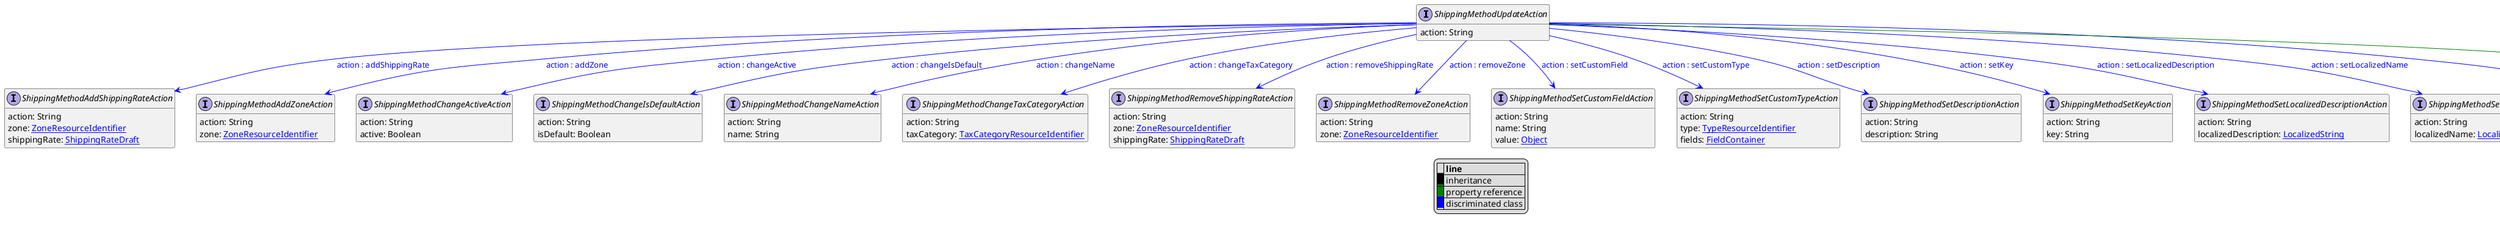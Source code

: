 @startuml

hide empty fields
hide empty methods
legend
|= |= line |
|<back:black>   </back>| inheritance |
|<back:green>   </back>| property reference |
|<back:blue>   </back>| discriminated class |
endlegend
interface ShippingMethodUpdateAction [[ShippingMethodUpdateAction.svg]]  {
    action: String
}


interface ShippingMethodAddShippingRateAction [[ShippingMethodAddShippingRateAction.svg]]  {
    action: String
    zone: [[ZoneResourceIdentifier.svg ZoneResourceIdentifier]]
    shippingRate: [[ShippingRateDraft.svg ShippingRateDraft]]
}
interface ShippingMethodAddZoneAction [[ShippingMethodAddZoneAction.svg]]  {
    action: String
    zone: [[ZoneResourceIdentifier.svg ZoneResourceIdentifier]]
}
interface ShippingMethodChangeActiveAction [[ShippingMethodChangeActiveAction.svg]]  {
    action: String
    active: Boolean
}
interface ShippingMethodChangeIsDefaultAction [[ShippingMethodChangeIsDefaultAction.svg]]  {
    action: String
    isDefault: Boolean
}
interface ShippingMethodChangeNameAction [[ShippingMethodChangeNameAction.svg]]  {
    action: String
    name: String
}
interface ShippingMethodChangeTaxCategoryAction [[ShippingMethodChangeTaxCategoryAction.svg]]  {
    action: String
    taxCategory: [[TaxCategoryResourceIdentifier.svg TaxCategoryResourceIdentifier]]
}
interface ShippingMethodRemoveShippingRateAction [[ShippingMethodRemoveShippingRateAction.svg]]  {
    action: String
    zone: [[ZoneResourceIdentifier.svg ZoneResourceIdentifier]]
    shippingRate: [[ShippingRateDraft.svg ShippingRateDraft]]
}
interface ShippingMethodRemoveZoneAction [[ShippingMethodRemoveZoneAction.svg]]  {
    action: String
    zone: [[ZoneResourceIdentifier.svg ZoneResourceIdentifier]]
}
interface ShippingMethodSetCustomFieldAction [[ShippingMethodSetCustomFieldAction.svg]]  {
    action: String
    name: String
    value: [[Object.svg Object]]
}
interface ShippingMethodSetCustomTypeAction [[ShippingMethodSetCustomTypeAction.svg]]  {
    action: String
    type: [[TypeResourceIdentifier.svg TypeResourceIdentifier]]
    fields: [[FieldContainer.svg FieldContainer]]
}
interface ShippingMethodSetDescriptionAction [[ShippingMethodSetDescriptionAction.svg]]  {
    action: String
    description: String
}
interface ShippingMethodSetKeyAction [[ShippingMethodSetKeyAction.svg]]  {
    action: String
    key: String
}
interface ShippingMethodSetLocalizedDescriptionAction [[ShippingMethodSetLocalizedDescriptionAction.svg]]  {
    action: String
    localizedDescription: [[LocalizedString.svg LocalizedString]]
}
interface ShippingMethodSetLocalizedNameAction [[ShippingMethodSetLocalizedNameAction.svg]]  {
    action: String
    localizedName: [[LocalizedString.svg LocalizedString]]
}
interface ShippingMethodSetPredicateAction [[ShippingMethodSetPredicateAction.svg]]  {
    action: String
    predicate: String
}
interface ShippingMethodUpdate [[ShippingMethodUpdate.svg]]  {
    version: Long
    actions: [[ShippingMethodUpdateAction.svg List<ShippingMethodUpdateAction>]]
}
ShippingMethodUpdateAction --> ShippingMethodAddShippingRateAction #blue;text:blue : "action : addShippingRate"
ShippingMethodUpdateAction --> ShippingMethodAddZoneAction #blue;text:blue : "action : addZone"
ShippingMethodUpdateAction --> ShippingMethodChangeActiveAction #blue;text:blue : "action : changeActive"
ShippingMethodUpdateAction --> ShippingMethodChangeIsDefaultAction #blue;text:blue : "action : changeIsDefault"
ShippingMethodUpdateAction --> ShippingMethodChangeNameAction #blue;text:blue : "action : changeName"
ShippingMethodUpdateAction --> ShippingMethodChangeTaxCategoryAction #blue;text:blue : "action : changeTaxCategory"
ShippingMethodUpdateAction --> ShippingMethodRemoveShippingRateAction #blue;text:blue : "action : removeShippingRate"
ShippingMethodUpdateAction --> ShippingMethodRemoveZoneAction #blue;text:blue : "action : removeZone"
ShippingMethodUpdateAction --> ShippingMethodSetCustomFieldAction #blue;text:blue : "action : setCustomField"
ShippingMethodUpdateAction --> ShippingMethodSetCustomTypeAction #blue;text:blue : "action : setCustomType"
ShippingMethodUpdateAction --> ShippingMethodSetDescriptionAction #blue;text:blue : "action : setDescription"
ShippingMethodUpdateAction --> ShippingMethodSetKeyAction #blue;text:blue : "action : setKey"
ShippingMethodUpdateAction --> ShippingMethodSetLocalizedDescriptionAction #blue;text:blue : "action : setLocalizedDescription"
ShippingMethodUpdateAction --> ShippingMethodSetLocalizedNameAction #blue;text:blue : "action : setLocalizedName"
ShippingMethodUpdateAction --> ShippingMethodSetPredicateAction #blue;text:blue : "action : setPredicate"
ShippingMethodUpdateAction --> ShippingMethodUpdate #green;text:green : "actions"
@enduml
